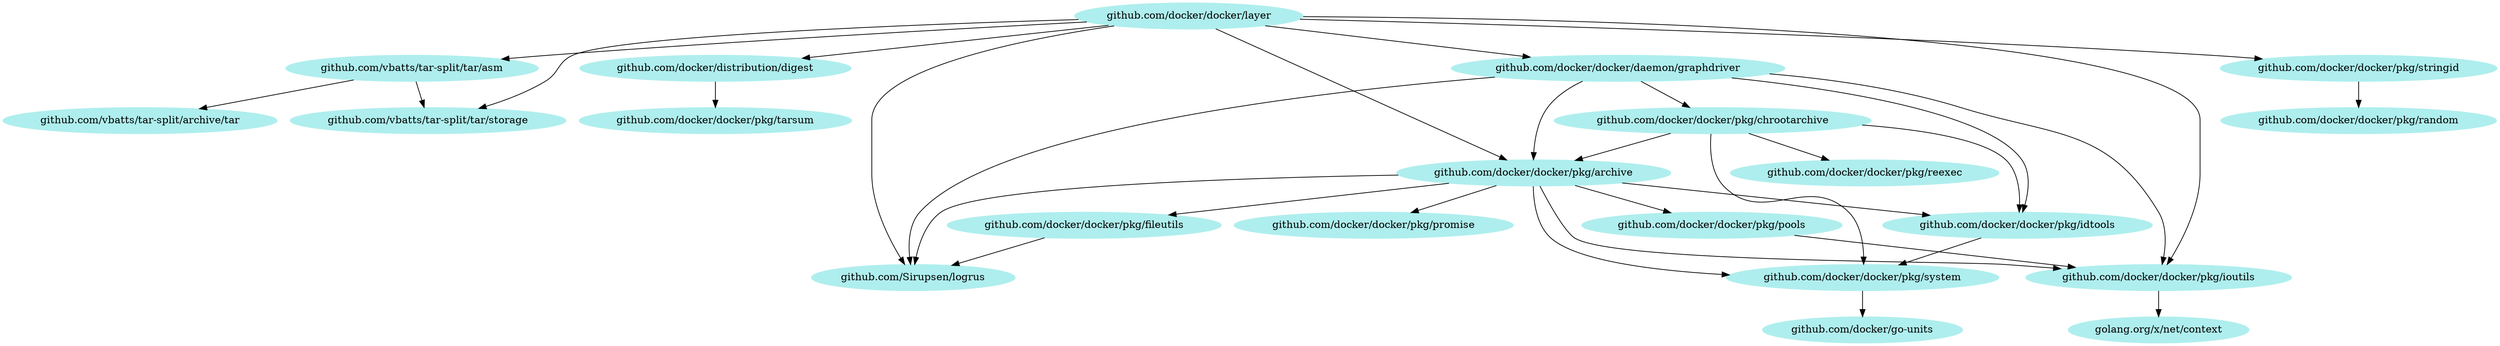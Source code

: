 digraph godep {
0 [label="github.com/vbatts/tar-split/tar/asm" style="filled" color="paleturquoise"];
0 -> 1;
0 -> 2;
3 [label="github.com/docker/distribution/digest" style="filled" color="paleturquoise"];
3 -> 4;
5 [label="github.com/docker/docker/daemon/graphdriver" style="filled" color="paleturquoise"];
5 -> 6;
5 -> 7;
5 -> 8;
5 -> 9;
5 -> 10;
11 [label="github.com/docker/docker/pkg/system" style="filled" color="paleturquoise"];
11 -> 12;
10 [label="github.com/docker/docker/pkg/ioutils" style="filled" color="paleturquoise"];
10 -> 13;
14 [label="github.com/docker/docker/pkg/reexec" style="filled" color="paleturquoise"];
1 [label="github.com/vbatts/tar-split/archive/tar" style="filled" color="paleturquoise"];
2 [label="github.com/vbatts/tar-split/tar/storage" style="filled" color="paleturquoise"];
15 [label="github.com/docker/docker/layer" style="filled" color="paleturquoise"];
15 -> 6;
15 -> 3;
15 -> 5;
15 -> 7;
15 -> 10;
15 -> 16;
15 -> 0;
15 -> 2;
6 [label="github.com/Sirupsen/logrus" style="filled" color="paleturquoise"];
4 [label="github.com/docker/docker/pkg/tarsum" style="filled" color="paleturquoise"];
7 [label="github.com/docker/docker/pkg/archive" style="filled" color="paleturquoise"];
7 -> 6;
7 -> 17;
7 -> 9;
7 -> 10;
7 -> 18;
7 -> 19;
7 -> 11;
12 [label="github.com/docker/go-units" style="filled" color="paleturquoise"];
20 [label="github.com/docker/docker/pkg/random" style="filled" color="paleturquoise"];
13 [label="golang.org/x/net/context" style="filled" color="paleturquoise"];
18 [label="github.com/docker/docker/pkg/pools" style="filled" color="paleturquoise"];
18 -> 10;
19 [label="github.com/docker/docker/pkg/promise" style="filled" color="paleturquoise"];
8 [label="github.com/docker/docker/pkg/chrootarchive" style="filled" color="paleturquoise"];
8 -> 7;
8 -> 9;
8 -> 14;
8 -> 11;
16 [label="github.com/docker/docker/pkg/stringid" style="filled" color="paleturquoise"];
16 -> 20;
17 [label="github.com/docker/docker/pkg/fileutils" style="filled" color="paleturquoise"];
17 -> 6;
9 [label="github.com/docker/docker/pkg/idtools" style="filled" color="paleturquoise"];
9 -> 11;
}
